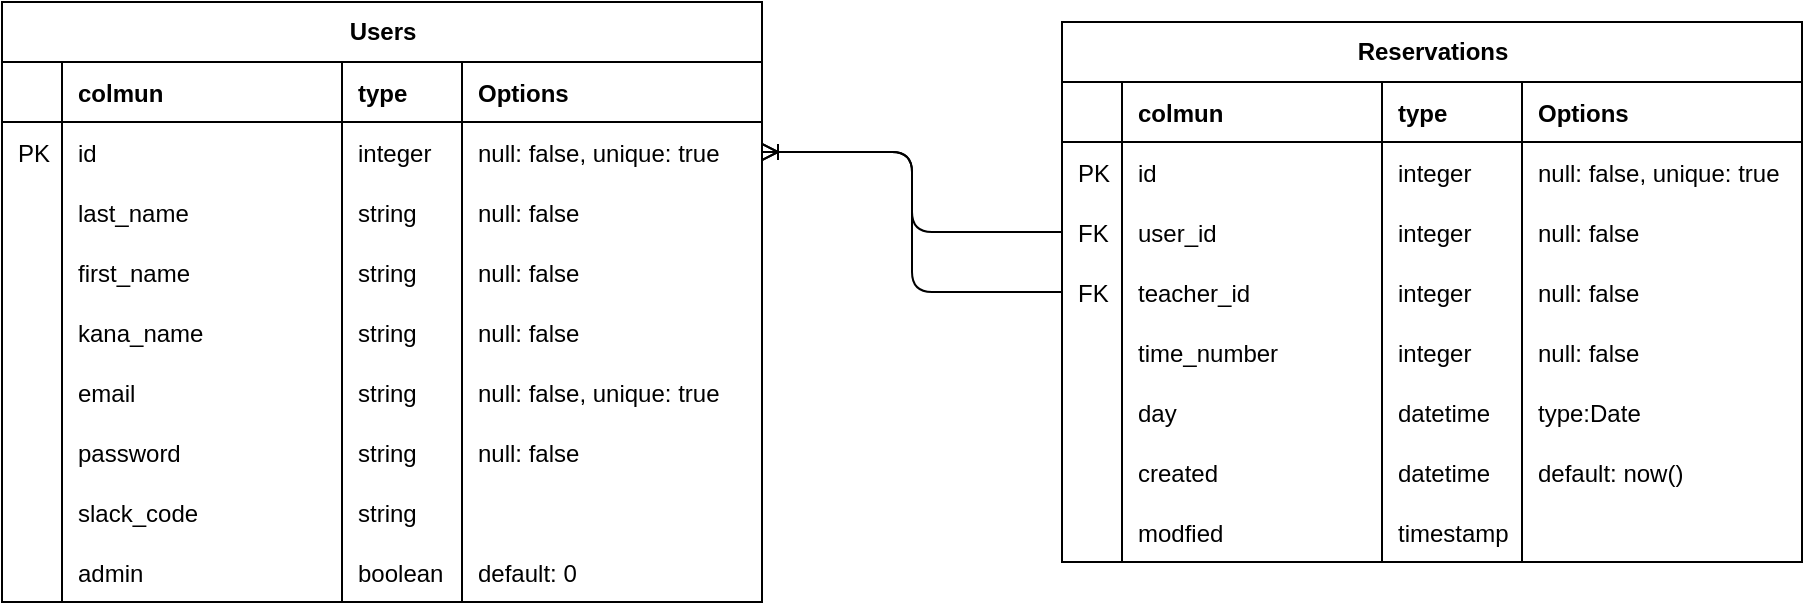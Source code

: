 <mxfile version="20.3.0" type="device"><diagram id="R2lEEEUBdFMjLlhIrx00" name="Page-1"><mxGraphModel dx="996" dy="674" grid="1" gridSize="10" guides="1" tooltips="1" connect="1" arrows="1" fold="1" page="1" pageScale="1" pageWidth="1100" pageHeight="850" math="0" shadow="0" extFonts="Permanent Marker^https://fonts.googleapis.com/css?family=Permanent+Marker"><root><mxCell id="0"/><mxCell id="1" parent="0"/><mxCell id="9zkHAo0U01--tT_nsvhs-4" value="Users" style="shape=table;startSize=30;container=1;collapsible=1;childLayout=tableLayout;fixedRows=1;rowLines=0;fontStyle=1;align=center;resizeLast=1;html=1;direction=east;" parent="1" vertex="1"><mxGeometry x="120" y="30" width="380" height="300" as="geometry"><mxRectangle x="380" y="440" width="60" height="30" as="alternateBounds"/></mxGeometry></mxCell><mxCell id="9zkHAo0U01--tT_nsvhs-8" value="" style="shape=partialRectangle;collapsible=0;dropTarget=0;pointerEvents=0;fillColor=none;top=0;left=0;bottom=1;right=0;points=[[0,0.5],[1,0.5]];portConstraint=eastwest;" parent="9zkHAo0U01--tT_nsvhs-4" vertex="1"><mxGeometry y="30" width="380" height="30" as="geometry"/></mxCell><mxCell id="KC7AhWleOj4YjxLJDr-f-1" style="shape=partialRectangle;connectable=0;fillColor=none;top=0;left=0;bottom=0;right=0;align=left;spacingLeft=6;fontStyle=1;overflow=hidden;" parent="9zkHAo0U01--tT_nsvhs-8" vertex="1"><mxGeometry width="30" height="30" as="geometry"><mxRectangle width="30" height="30" as="alternateBounds"/></mxGeometry></mxCell><mxCell id="9zkHAo0U01--tT_nsvhs-39" value="colmun" style="shape=partialRectangle;connectable=0;fillColor=none;top=0;left=0;bottom=0;right=0;align=left;spacingLeft=6;fontStyle=1;overflow=hidden;" parent="9zkHAo0U01--tT_nsvhs-8" vertex="1"><mxGeometry x="30" width="140" height="30" as="geometry"><mxRectangle width="140" height="30" as="alternateBounds"/></mxGeometry></mxCell><mxCell id="9zkHAo0U01--tT_nsvhs-36" value="type" style="shape=partialRectangle;connectable=0;fillColor=none;top=0;left=0;bottom=0;right=0;align=left;spacingLeft=6;fontStyle=1;overflow=hidden;" parent="9zkHAo0U01--tT_nsvhs-8" vertex="1"><mxGeometry x="170" width="60.0" height="30" as="geometry"><mxRectangle width="60.0" height="30" as="alternateBounds"/></mxGeometry></mxCell><mxCell id="9zkHAo0U01--tT_nsvhs-10" value="Options" style="shape=partialRectangle;connectable=0;fillColor=none;top=0;left=0;bottom=0;right=0;align=left;spacingLeft=6;fontStyle=1;overflow=hidden;" parent="9zkHAo0U01--tT_nsvhs-8" vertex="1"><mxGeometry x="230.0" width="150.0" height="30" as="geometry"><mxRectangle width="150.0" height="30" as="alternateBounds"/></mxGeometry></mxCell><mxCell id="9zkHAo0U01--tT_nsvhs-11" value="" style="shape=partialRectangle;collapsible=0;dropTarget=0;pointerEvents=0;fillColor=none;top=0;left=0;bottom=0;right=0;points=[[0,0.5],[1,0.5]];portConstraint=eastwest;" parent="9zkHAo0U01--tT_nsvhs-4" vertex="1"><mxGeometry y="60" width="380" height="30" as="geometry"/></mxCell><mxCell id="KC7AhWleOj4YjxLJDr-f-2" value="PK" style="shape=partialRectangle;connectable=0;fillColor=none;top=0;left=0;bottom=0;right=0;align=left;spacingLeft=6;overflow=hidden;" parent="9zkHAo0U01--tT_nsvhs-11" vertex="1"><mxGeometry width="30" height="30" as="geometry"><mxRectangle width="30" height="30" as="alternateBounds"/></mxGeometry></mxCell><mxCell id="9zkHAo0U01--tT_nsvhs-40" value="id" style="shape=partialRectangle;connectable=0;fillColor=none;top=0;left=0;bottom=0;right=0;align=left;spacingLeft=6;overflow=hidden;" parent="9zkHAo0U01--tT_nsvhs-11" vertex="1"><mxGeometry x="30" width="140" height="30" as="geometry"><mxRectangle width="140" height="30" as="alternateBounds"/></mxGeometry></mxCell><mxCell id="9zkHAo0U01--tT_nsvhs-37" value="integer" style="shape=partialRectangle;connectable=0;fillColor=none;top=0;left=0;bottom=0;right=0;align=left;spacingLeft=6;overflow=hidden;" parent="9zkHAo0U01--tT_nsvhs-11" vertex="1"><mxGeometry x="170" width="60.0" height="30" as="geometry"><mxRectangle width="60.0" height="30" as="alternateBounds"/></mxGeometry></mxCell><mxCell id="9zkHAo0U01--tT_nsvhs-13" value="null: false, unique: true" style="shape=partialRectangle;connectable=0;fillColor=none;top=0;left=0;bottom=0;right=0;align=left;spacingLeft=6;overflow=hidden;" parent="9zkHAo0U01--tT_nsvhs-11" vertex="1"><mxGeometry x="230.0" width="150.0" height="30" as="geometry"><mxRectangle width="150.0" height="30" as="alternateBounds"/></mxGeometry></mxCell><mxCell id="9zkHAo0U01--tT_nsvhs-14" value="" style="shape=partialRectangle;collapsible=0;dropTarget=0;pointerEvents=0;fillColor=none;top=0;left=0;bottom=0;right=0;points=[[0,0.5],[1,0.5]];portConstraint=eastwest;" parent="9zkHAo0U01--tT_nsvhs-4" vertex="1"><mxGeometry y="90" width="380" height="30" as="geometry"/></mxCell><mxCell id="KC7AhWleOj4YjxLJDr-f-3" style="shape=partialRectangle;connectable=0;fillColor=none;top=0;left=0;bottom=0;right=0;align=left;spacingLeft=6;overflow=hidden;" parent="9zkHAo0U01--tT_nsvhs-14" vertex="1"><mxGeometry width="30" height="30" as="geometry"><mxRectangle width="30" height="30" as="alternateBounds"/></mxGeometry></mxCell><mxCell id="9zkHAo0U01--tT_nsvhs-41" value="last_name" style="shape=partialRectangle;connectable=0;fillColor=none;top=0;left=0;bottom=0;right=0;align=left;spacingLeft=6;overflow=hidden;" parent="9zkHAo0U01--tT_nsvhs-14" vertex="1"><mxGeometry x="30" width="140" height="30" as="geometry"><mxRectangle width="140" height="30" as="alternateBounds"/></mxGeometry></mxCell><mxCell id="9zkHAo0U01--tT_nsvhs-38" value="string" style="shape=partialRectangle;connectable=0;fillColor=none;top=0;left=0;bottom=0;right=0;align=left;spacingLeft=6;overflow=hidden;" parent="9zkHAo0U01--tT_nsvhs-14" vertex="1"><mxGeometry x="170" width="60.0" height="30" as="geometry"><mxRectangle width="60.0" height="30" as="alternateBounds"/></mxGeometry></mxCell><mxCell id="9zkHAo0U01--tT_nsvhs-16" value="null: false" style="shape=partialRectangle;connectable=0;fillColor=none;top=0;left=0;bottom=0;right=0;align=left;spacingLeft=6;overflow=hidden;" parent="9zkHAo0U01--tT_nsvhs-14" vertex="1"><mxGeometry x="230.0" width="150.0" height="30" as="geometry"><mxRectangle width="150.0" height="30" as="alternateBounds"/></mxGeometry></mxCell><mxCell id="9zkHAo0U01--tT_nsvhs-85" style="shape=partialRectangle;collapsible=0;dropTarget=0;pointerEvents=0;fillColor=none;top=0;left=0;bottom=0;right=0;points=[[0,0.5],[1,0.5]];portConstraint=eastwest;" parent="9zkHAo0U01--tT_nsvhs-4" vertex="1"><mxGeometry y="120" width="380" height="30" as="geometry"/></mxCell><mxCell id="KC7AhWleOj4YjxLJDr-f-6" style="shape=partialRectangle;connectable=0;fillColor=none;top=0;left=0;bottom=0;right=0;align=left;spacingLeft=6;overflow=hidden;" parent="9zkHAo0U01--tT_nsvhs-85" vertex="1"><mxGeometry width="30" height="30" as="geometry"><mxRectangle width="30" height="30" as="alternateBounds"/></mxGeometry></mxCell><mxCell id="9zkHAo0U01--tT_nsvhs-86" value="first_name" style="shape=partialRectangle;connectable=0;fillColor=none;top=0;left=0;bottom=0;right=0;align=left;spacingLeft=6;overflow=hidden;" parent="9zkHAo0U01--tT_nsvhs-85" vertex="1"><mxGeometry x="30" width="140" height="30" as="geometry"><mxRectangle width="140" height="30" as="alternateBounds"/></mxGeometry></mxCell><mxCell id="9zkHAo0U01--tT_nsvhs-87" value="string" style="shape=partialRectangle;connectable=0;fillColor=none;top=0;left=0;bottom=0;right=0;align=left;spacingLeft=6;overflow=hidden;" parent="9zkHAo0U01--tT_nsvhs-85" vertex="1"><mxGeometry x="170" width="60.0" height="30" as="geometry"><mxRectangle width="60.0" height="30" as="alternateBounds"/></mxGeometry></mxCell><mxCell id="9zkHAo0U01--tT_nsvhs-88" value="null: false" style="shape=partialRectangle;connectable=0;fillColor=none;top=0;left=0;bottom=0;right=0;align=left;spacingLeft=6;overflow=hidden;" parent="9zkHAo0U01--tT_nsvhs-85" vertex="1"><mxGeometry x="230.0" width="150.0" height="30" as="geometry"><mxRectangle width="150.0" height="30" as="alternateBounds"/></mxGeometry></mxCell><mxCell id="_vR3nj1laZdZThRFA7n--1" style="shape=partialRectangle;collapsible=0;dropTarget=0;pointerEvents=0;fillColor=none;top=0;left=0;bottom=0;right=0;points=[[0,0.5],[1,0.5]];portConstraint=eastwest;" vertex="1" parent="9zkHAo0U01--tT_nsvhs-4"><mxGeometry y="150" width="380" height="30" as="geometry"/></mxCell><mxCell id="_vR3nj1laZdZThRFA7n--2" style="shape=partialRectangle;connectable=0;fillColor=none;top=0;left=0;bottom=0;right=0;align=left;spacingLeft=6;overflow=hidden;" vertex="1" parent="_vR3nj1laZdZThRFA7n--1"><mxGeometry width="30" height="30" as="geometry"><mxRectangle width="30" height="30" as="alternateBounds"/></mxGeometry></mxCell><mxCell id="_vR3nj1laZdZThRFA7n--3" value="kana_name" style="shape=partialRectangle;connectable=0;fillColor=none;top=0;left=0;bottom=0;right=0;align=left;spacingLeft=6;overflow=hidden;" vertex="1" parent="_vR3nj1laZdZThRFA7n--1"><mxGeometry x="30" width="140" height="30" as="geometry"><mxRectangle width="140" height="30" as="alternateBounds"/></mxGeometry></mxCell><mxCell id="_vR3nj1laZdZThRFA7n--4" value="string" style="shape=partialRectangle;connectable=0;fillColor=none;top=0;left=0;bottom=0;right=0;align=left;spacingLeft=6;overflow=hidden;" vertex="1" parent="_vR3nj1laZdZThRFA7n--1"><mxGeometry x="170" width="60.0" height="30" as="geometry"><mxRectangle width="60.0" height="30" as="alternateBounds"/></mxGeometry></mxCell><mxCell id="_vR3nj1laZdZThRFA7n--5" value="null: false" style="shape=partialRectangle;connectable=0;fillColor=none;top=0;left=0;bottom=0;right=0;align=left;spacingLeft=6;overflow=hidden;" vertex="1" parent="_vR3nj1laZdZThRFA7n--1"><mxGeometry x="230.0" width="150.0" height="30" as="geometry"><mxRectangle width="150.0" height="30" as="alternateBounds"/></mxGeometry></mxCell><mxCell id="9zkHAo0U01--tT_nsvhs-42" style="shape=partialRectangle;collapsible=0;dropTarget=0;pointerEvents=0;fillColor=none;top=0;left=0;bottom=0;right=0;points=[[0,0.5],[1,0.5]];portConstraint=eastwest;" parent="9zkHAo0U01--tT_nsvhs-4" vertex="1"><mxGeometry y="180" width="380" height="30" as="geometry"/></mxCell><mxCell id="KC7AhWleOj4YjxLJDr-f-4" style="shape=partialRectangle;connectable=0;fillColor=none;top=0;left=0;bottom=0;right=0;align=left;spacingLeft=6;overflow=hidden;" parent="9zkHAo0U01--tT_nsvhs-42" vertex="1"><mxGeometry width="30" height="30" as="geometry"><mxRectangle width="30" height="30" as="alternateBounds"/></mxGeometry></mxCell><mxCell id="9zkHAo0U01--tT_nsvhs-43" value="email" style="shape=partialRectangle;connectable=0;fillColor=none;top=0;left=0;bottom=0;right=0;align=left;spacingLeft=6;overflow=hidden;" parent="9zkHAo0U01--tT_nsvhs-42" vertex="1"><mxGeometry x="30" width="140" height="30" as="geometry"><mxRectangle width="140" height="30" as="alternateBounds"/></mxGeometry></mxCell><mxCell id="9zkHAo0U01--tT_nsvhs-44" value="string" style="shape=partialRectangle;connectable=0;fillColor=none;top=0;left=0;bottom=0;right=0;align=left;spacingLeft=6;overflow=hidden;" parent="9zkHAo0U01--tT_nsvhs-42" vertex="1"><mxGeometry x="170" width="60.0" height="30" as="geometry"><mxRectangle width="60.0" height="30" as="alternateBounds"/></mxGeometry></mxCell><mxCell id="9zkHAo0U01--tT_nsvhs-45" value="null: false, unique: true" style="shape=partialRectangle;connectable=0;fillColor=none;top=0;left=0;bottom=0;right=0;align=left;spacingLeft=6;overflow=hidden;" parent="9zkHAo0U01--tT_nsvhs-42" vertex="1"><mxGeometry x="230.0" width="150.0" height="30" as="geometry"><mxRectangle width="150.0" height="30" as="alternateBounds"/></mxGeometry></mxCell><mxCell id="zjjQds_pK1CLp4a7ONkw-80" style="shape=partialRectangle;collapsible=0;dropTarget=0;pointerEvents=0;fillColor=none;top=0;left=0;bottom=0;right=0;points=[[0,0.5],[1,0.5]];portConstraint=eastwest;" parent="9zkHAo0U01--tT_nsvhs-4" vertex="1"><mxGeometry y="210" width="380" height="30" as="geometry"/></mxCell><mxCell id="zjjQds_pK1CLp4a7ONkw-81" style="shape=partialRectangle;connectable=0;fillColor=none;top=0;left=0;bottom=0;right=0;align=left;spacingLeft=6;overflow=hidden;" parent="zjjQds_pK1CLp4a7ONkw-80" vertex="1"><mxGeometry width="30" height="30" as="geometry"><mxRectangle width="30" height="30" as="alternateBounds"/></mxGeometry></mxCell><mxCell id="zjjQds_pK1CLp4a7ONkw-82" value="password" style="shape=partialRectangle;connectable=0;fillColor=none;top=0;left=0;bottom=0;right=0;align=left;spacingLeft=6;overflow=hidden;" parent="zjjQds_pK1CLp4a7ONkw-80" vertex="1"><mxGeometry x="30" width="140" height="30" as="geometry"><mxRectangle width="140" height="30" as="alternateBounds"/></mxGeometry></mxCell><mxCell id="zjjQds_pK1CLp4a7ONkw-83" value="string" style="shape=partialRectangle;connectable=0;fillColor=none;top=0;left=0;bottom=0;right=0;align=left;spacingLeft=6;overflow=hidden;" parent="zjjQds_pK1CLp4a7ONkw-80" vertex="1"><mxGeometry x="170" width="60.0" height="30" as="geometry"><mxRectangle width="60.0" height="30" as="alternateBounds"/></mxGeometry></mxCell><mxCell id="zjjQds_pK1CLp4a7ONkw-84" value="null: false" style="shape=partialRectangle;connectable=0;fillColor=none;top=0;left=0;bottom=0;right=0;align=left;spacingLeft=6;overflow=hidden;" parent="zjjQds_pK1CLp4a7ONkw-80" vertex="1"><mxGeometry x="230.0" width="150.0" height="30" as="geometry"><mxRectangle width="150.0" height="30" as="alternateBounds"/></mxGeometry></mxCell><mxCell id="9zkHAo0U01--tT_nsvhs-207" style="shape=partialRectangle;collapsible=0;dropTarget=0;pointerEvents=0;fillColor=none;top=0;left=0;bottom=0;right=0;points=[[0,0.5],[1,0.5]];portConstraint=eastwest;" parent="9zkHAo0U01--tT_nsvhs-4" vertex="1"><mxGeometry y="240" width="380" height="30" as="geometry"/></mxCell><mxCell id="KC7AhWleOj4YjxLJDr-f-7" style="shape=partialRectangle;connectable=0;fillColor=none;top=0;left=0;bottom=0;right=0;align=left;spacingLeft=6;overflow=hidden;" parent="9zkHAo0U01--tT_nsvhs-207" vertex="1"><mxGeometry width="30" height="30" as="geometry"><mxRectangle width="30" height="30" as="alternateBounds"/></mxGeometry></mxCell><mxCell id="9zkHAo0U01--tT_nsvhs-208" value="slack_code" style="shape=partialRectangle;connectable=0;fillColor=none;top=0;left=0;bottom=0;right=0;align=left;spacingLeft=6;overflow=hidden;" parent="9zkHAo0U01--tT_nsvhs-207" vertex="1"><mxGeometry x="30" width="140" height="30" as="geometry"><mxRectangle width="140" height="30" as="alternateBounds"/></mxGeometry></mxCell><mxCell id="9zkHAo0U01--tT_nsvhs-209" value="string" style="shape=partialRectangle;connectable=0;fillColor=none;top=0;left=0;bottom=0;right=0;align=left;spacingLeft=6;overflow=hidden;" parent="9zkHAo0U01--tT_nsvhs-207" vertex="1"><mxGeometry x="170" width="60.0" height="30" as="geometry"><mxRectangle width="60.0" height="30" as="alternateBounds"/></mxGeometry></mxCell><mxCell id="9zkHAo0U01--tT_nsvhs-210" value="" style="shape=partialRectangle;connectable=0;fillColor=none;top=0;left=0;bottom=0;right=0;align=left;spacingLeft=6;overflow=hidden;" parent="9zkHAo0U01--tT_nsvhs-207" vertex="1"><mxGeometry x="230.0" width="150.0" height="30" as="geometry"><mxRectangle width="150.0" height="30" as="alternateBounds"/></mxGeometry></mxCell><mxCell id="iSFHr6bcERjbWos21N-J-1" style="shape=partialRectangle;collapsible=0;dropTarget=0;pointerEvents=0;fillColor=none;top=0;left=0;bottom=0;right=0;points=[[0,0.5],[1,0.5]];portConstraint=eastwest;" parent="9zkHAo0U01--tT_nsvhs-4" vertex="1"><mxGeometry y="270" width="380" height="30" as="geometry"/></mxCell><mxCell id="KC7AhWleOj4YjxLJDr-f-8" style="shape=partialRectangle;connectable=0;fillColor=none;top=0;left=0;bottom=0;right=0;align=left;spacingLeft=6;overflow=hidden;" parent="iSFHr6bcERjbWos21N-J-1" vertex="1"><mxGeometry width="30" height="30" as="geometry"><mxRectangle width="30" height="30" as="alternateBounds"/></mxGeometry></mxCell><mxCell id="iSFHr6bcERjbWos21N-J-2" value="admin" style="shape=partialRectangle;connectable=0;fillColor=none;top=0;left=0;bottom=0;right=0;align=left;spacingLeft=6;overflow=hidden;" parent="iSFHr6bcERjbWos21N-J-1" vertex="1"><mxGeometry x="30" width="140" height="30" as="geometry"><mxRectangle width="140" height="30" as="alternateBounds"/></mxGeometry></mxCell><mxCell id="iSFHr6bcERjbWos21N-J-3" value="boolean" style="shape=partialRectangle;connectable=0;fillColor=none;top=0;left=0;bottom=0;right=0;align=left;spacingLeft=6;overflow=hidden;" parent="iSFHr6bcERjbWos21N-J-1" vertex="1"><mxGeometry x="170" width="60.0" height="30" as="geometry"><mxRectangle width="60.0" height="30" as="alternateBounds"/></mxGeometry></mxCell><mxCell id="iSFHr6bcERjbWos21N-J-4" value="default: 0" style="shape=partialRectangle;connectable=0;fillColor=none;top=0;left=0;bottom=0;right=0;align=left;spacingLeft=6;overflow=hidden;" parent="iSFHr6bcERjbWos21N-J-1" vertex="1"><mxGeometry x="230.0" width="150.0" height="30" as="geometry"><mxRectangle width="150.0" height="30" as="alternateBounds"/></mxGeometry></mxCell><mxCell id="9zkHAo0U01--tT_nsvhs-114" value="Reservation&lt;span style=&quot;background-color: initial;&quot;&gt;s&lt;/span&gt;" style="shape=table;startSize=30;container=1;collapsible=1;childLayout=tableLayout;fixedRows=1;rowLines=0;fontStyle=1;align=center;resizeLast=1;html=1;direction=east;" parent="1" vertex="1"><mxGeometry x="650" y="40" width="370" height="270" as="geometry"><mxRectangle x="380" y="440" width="60" height="30" as="alternateBounds"/></mxGeometry></mxCell><mxCell id="9zkHAo0U01--tT_nsvhs-115" value="" style="shape=partialRectangle;collapsible=0;dropTarget=0;pointerEvents=0;fillColor=none;top=0;left=0;bottom=1;right=0;points=[[0,0.5],[1,0.5]];portConstraint=eastwest;" parent="9zkHAo0U01--tT_nsvhs-114" vertex="1"><mxGeometry y="30" width="370" height="30" as="geometry"/></mxCell><mxCell id="KC7AhWleOj4YjxLJDr-f-12" style="shape=partialRectangle;connectable=0;fillColor=none;top=0;left=0;bottom=0;right=0;align=left;spacingLeft=6;fontStyle=1;overflow=hidden;" parent="9zkHAo0U01--tT_nsvhs-115" vertex="1"><mxGeometry width="30" height="30" as="geometry"><mxRectangle width="30" height="30" as="alternateBounds"/></mxGeometry></mxCell><mxCell id="9zkHAo0U01--tT_nsvhs-116" value="colmun" style="shape=partialRectangle;connectable=0;fillColor=none;top=0;left=0;bottom=0;right=0;align=left;spacingLeft=6;fontStyle=1;overflow=hidden;" parent="9zkHAo0U01--tT_nsvhs-115" vertex="1"><mxGeometry x="30" width="130" height="30" as="geometry"><mxRectangle width="130" height="30" as="alternateBounds"/></mxGeometry></mxCell><mxCell id="9zkHAo0U01--tT_nsvhs-117" value="type" style="shape=partialRectangle;connectable=0;fillColor=none;top=0;left=0;bottom=0;right=0;align=left;spacingLeft=6;fontStyle=1;overflow=hidden;" parent="9zkHAo0U01--tT_nsvhs-115" vertex="1"><mxGeometry x="160" width="70" height="30" as="geometry"><mxRectangle width="70" height="30" as="alternateBounds"/></mxGeometry></mxCell><mxCell id="9zkHAo0U01--tT_nsvhs-118" value="Options" style="shape=partialRectangle;connectable=0;fillColor=none;top=0;left=0;bottom=0;right=0;align=left;spacingLeft=6;fontStyle=1;overflow=hidden;" parent="9zkHAo0U01--tT_nsvhs-115" vertex="1"><mxGeometry x="230" width="140" height="30" as="geometry"><mxRectangle width="140" height="30" as="alternateBounds"/></mxGeometry></mxCell><mxCell id="9zkHAo0U01--tT_nsvhs-119" value="" style="shape=partialRectangle;collapsible=0;dropTarget=0;pointerEvents=0;fillColor=none;top=0;left=0;bottom=0;right=0;points=[[0,0.5],[1,0.5]];portConstraint=eastwest;" parent="9zkHAo0U01--tT_nsvhs-114" vertex="1"><mxGeometry y="60" width="370" height="30" as="geometry"/></mxCell><mxCell id="KC7AhWleOj4YjxLJDr-f-13" value="PK" style="shape=partialRectangle;connectable=0;fillColor=none;top=0;left=0;bottom=0;right=0;align=left;spacingLeft=6;overflow=hidden;" parent="9zkHAo0U01--tT_nsvhs-119" vertex="1"><mxGeometry width="30" height="30" as="geometry"><mxRectangle width="30" height="30" as="alternateBounds"/></mxGeometry></mxCell><mxCell id="9zkHAo0U01--tT_nsvhs-120" value="id" style="shape=partialRectangle;connectable=0;fillColor=none;top=0;left=0;bottom=0;right=0;align=left;spacingLeft=6;overflow=hidden;" parent="9zkHAo0U01--tT_nsvhs-119" vertex="1"><mxGeometry x="30" width="130" height="30" as="geometry"><mxRectangle width="130" height="30" as="alternateBounds"/></mxGeometry></mxCell><mxCell id="9zkHAo0U01--tT_nsvhs-121" value="integer" style="shape=partialRectangle;connectable=0;fillColor=none;top=0;left=0;bottom=0;right=0;align=left;spacingLeft=6;overflow=hidden;" parent="9zkHAo0U01--tT_nsvhs-119" vertex="1"><mxGeometry x="160" width="70" height="30" as="geometry"><mxRectangle width="70" height="30" as="alternateBounds"/></mxGeometry></mxCell><mxCell id="9zkHAo0U01--tT_nsvhs-122" value="null: false, unique: true" style="shape=partialRectangle;connectable=0;fillColor=none;top=0;left=0;bottom=0;right=0;align=left;spacingLeft=6;overflow=hidden;" parent="9zkHAo0U01--tT_nsvhs-119" vertex="1"><mxGeometry x="230" width="140" height="30" as="geometry"><mxRectangle width="140" height="30" as="alternateBounds"/></mxGeometry></mxCell><mxCell id="9zkHAo0U01--tT_nsvhs-123" value="" style="shape=partialRectangle;collapsible=0;dropTarget=0;pointerEvents=0;fillColor=none;top=0;left=0;bottom=0;right=0;points=[[0,0.5],[1,0.5]];portConstraint=eastwest;" parent="9zkHAo0U01--tT_nsvhs-114" vertex="1"><mxGeometry y="90" width="370" height="30" as="geometry"/></mxCell><mxCell id="KC7AhWleOj4YjxLJDr-f-14" value="FK" style="shape=partialRectangle;connectable=0;fillColor=none;top=0;left=0;bottom=0;right=0;align=left;spacingLeft=6;overflow=hidden;" parent="9zkHAo0U01--tT_nsvhs-123" vertex="1"><mxGeometry width="30" height="30" as="geometry"><mxRectangle width="30" height="30" as="alternateBounds"/></mxGeometry></mxCell><mxCell id="9zkHAo0U01--tT_nsvhs-124" value="user_id" style="shape=partialRectangle;connectable=0;fillColor=none;top=0;left=0;bottom=0;right=0;align=left;spacingLeft=6;overflow=hidden;" parent="9zkHAo0U01--tT_nsvhs-123" vertex="1"><mxGeometry x="30" width="130" height="30" as="geometry"><mxRectangle width="130" height="30" as="alternateBounds"/></mxGeometry></mxCell><mxCell id="9zkHAo0U01--tT_nsvhs-125" value="integer" style="shape=partialRectangle;connectable=0;fillColor=none;top=0;left=0;bottom=0;right=0;align=left;spacingLeft=6;overflow=hidden;" parent="9zkHAo0U01--tT_nsvhs-123" vertex="1"><mxGeometry x="160" width="70" height="30" as="geometry"><mxRectangle width="70" height="30" as="alternateBounds"/></mxGeometry></mxCell><mxCell id="9zkHAo0U01--tT_nsvhs-126" value="null: false" style="shape=partialRectangle;connectable=0;fillColor=none;top=0;left=0;bottom=0;right=0;align=left;spacingLeft=6;overflow=hidden;" parent="9zkHAo0U01--tT_nsvhs-123" vertex="1"><mxGeometry x="230" width="140" height="30" as="geometry"><mxRectangle width="140" height="30" as="alternateBounds"/></mxGeometry></mxCell><mxCell id="9zkHAo0U01--tT_nsvhs-127" style="shape=partialRectangle;collapsible=0;dropTarget=0;pointerEvents=0;fillColor=none;top=0;left=0;bottom=0;right=0;points=[[0,0.5],[1,0.5]];portConstraint=eastwest;" parent="9zkHAo0U01--tT_nsvhs-114" vertex="1"><mxGeometry y="120" width="370" height="30" as="geometry"/></mxCell><mxCell id="KC7AhWleOj4YjxLJDr-f-15" value="FK" style="shape=partialRectangle;connectable=0;fillColor=none;top=0;left=0;bottom=0;right=0;align=left;spacingLeft=6;overflow=hidden;" parent="9zkHAo0U01--tT_nsvhs-127" vertex="1"><mxGeometry width="30" height="30" as="geometry"><mxRectangle width="30" height="30" as="alternateBounds"/></mxGeometry></mxCell><mxCell id="9zkHAo0U01--tT_nsvhs-128" value="teacher_id" style="shape=partialRectangle;connectable=0;fillColor=none;top=0;left=0;bottom=0;right=0;align=left;spacingLeft=6;overflow=hidden;" parent="9zkHAo0U01--tT_nsvhs-127" vertex="1"><mxGeometry x="30" width="130" height="30" as="geometry"><mxRectangle width="130" height="30" as="alternateBounds"/></mxGeometry></mxCell><mxCell id="9zkHAo0U01--tT_nsvhs-129" value="integer" style="shape=partialRectangle;connectable=0;fillColor=none;top=0;left=0;bottom=0;right=0;align=left;spacingLeft=6;overflow=hidden;" parent="9zkHAo0U01--tT_nsvhs-127" vertex="1"><mxGeometry x="160" width="70" height="30" as="geometry"><mxRectangle width="70" height="30" as="alternateBounds"/></mxGeometry></mxCell><mxCell id="9zkHAo0U01--tT_nsvhs-130" value="null: false" style="shape=partialRectangle;connectable=0;fillColor=none;top=0;left=0;bottom=0;right=0;align=left;spacingLeft=6;overflow=hidden;" parent="9zkHAo0U01--tT_nsvhs-127" vertex="1"><mxGeometry x="230" width="140" height="30" as="geometry"><mxRectangle width="140" height="30" as="alternateBounds"/></mxGeometry></mxCell><mxCell id="_vR3nj1laZdZThRFA7n--28" style="shape=partialRectangle;collapsible=0;dropTarget=0;pointerEvents=0;fillColor=none;top=0;left=0;bottom=0;right=0;points=[[0,0.5],[1,0.5]];portConstraint=eastwest;" vertex="1" parent="9zkHAo0U01--tT_nsvhs-114"><mxGeometry y="150" width="370" height="30" as="geometry"/></mxCell><mxCell id="_vR3nj1laZdZThRFA7n--29" value="" style="shape=partialRectangle;connectable=0;fillColor=none;top=0;left=0;bottom=0;right=0;align=left;spacingLeft=6;overflow=hidden;" vertex="1" parent="_vR3nj1laZdZThRFA7n--28"><mxGeometry width="30" height="30" as="geometry"><mxRectangle width="30" height="30" as="alternateBounds"/></mxGeometry></mxCell><mxCell id="_vR3nj1laZdZThRFA7n--30" value="time_number" style="shape=partialRectangle;connectable=0;fillColor=none;top=0;left=0;bottom=0;right=0;align=left;spacingLeft=6;overflow=hidden;" vertex="1" parent="_vR3nj1laZdZThRFA7n--28"><mxGeometry x="30" width="130" height="30" as="geometry"><mxRectangle width="130" height="30" as="alternateBounds"/></mxGeometry></mxCell><mxCell id="_vR3nj1laZdZThRFA7n--31" value="integer" style="shape=partialRectangle;connectable=0;fillColor=none;top=0;left=0;bottom=0;right=0;align=left;spacingLeft=6;overflow=hidden;" vertex="1" parent="_vR3nj1laZdZThRFA7n--28"><mxGeometry x="160" width="70" height="30" as="geometry"><mxRectangle width="70" height="30" as="alternateBounds"/></mxGeometry></mxCell><mxCell id="_vR3nj1laZdZThRFA7n--32" value="null: false" style="shape=partialRectangle;connectable=0;fillColor=none;top=0;left=0;bottom=0;right=0;align=left;spacingLeft=6;overflow=hidden;" vertex="1" parent="_vR3nj1laZdZThRFA7n--28"><mxGeometry x="230" width="140" height="30" as="geometry"><mxRectangle width="140" height="30" as="alternateBounds"/></mxGeometry></mxCell><mxCell id="_vR3nj1laZdZThRFA7n--33" style="shape=partialRectangle;collapsible=0;dropTarget=0;pointerEvents=0;fillColor=none;top=0;left=0;bottom=0;right=0;points=[[0,0.5],[1,0.5]];portConstraint=eastwest;" vertex="1" parent="9zkHAo0U01--tT_nsvhs-114"><mxGeometry y="180" width="370" height="30" as="geometry"/></mxCell><mxCell id="_vR3nj1laZdZThRFA7n--34" value="" style="shape=partialRectangle;connectable=0;fillColor=none;top=0;left=0;bottom=0;right=0;align=left;spacingLeft=6;overflow=hidden;" vertex="1" parent="_vR3nj1laZdZThRFA7n--33"><mxGeometry width="30" height="30" as="geometry"><mxRectangle width="30" height="30" as="alternateBounds"/></mxGeometry></mxCell><mxCell id="_vR3nj1laZdZThRFA7n--35" value="day" style="shape=partialRectangle;connectable=0;fillColor=none;top=0;left=0;bottom=0;right=0;align=left;spacingLeft=6;overflow=hidden;" vertex="1" parent="_vR3nj1laZdZThRFA7n--33"><mxGeometry x="30" width="130" height="30" as="geometry"><mxRectangle width="130" height="30" as="alternateBounds"/></mxGeometry></mxCell><mxCell id="_vR3nj1laZdZThRFA7n--36" value="datetime" style="shape=partialRectangle;connectable=0;fillColor=none;top=0;left=0;bottom=0;right=0;align=left;spacingLeft=6;overflow=hidden;" vertex="1" parent="_vR3nj1laZdZThRFA7n--33"><mxGeometry x="160" width="70" height="30" as="geometry"><mxRectangle width="70" height="30" as="alternateBounds"/></mxGeometry></mxCell><mxCell id="_vR3nj1laZdZThRFA7n--37" value="type:Date" style="shape=partialRectangle;connectable=0;fillColor=none;top=0;left=0;bottom=0;right=0;align=left;spacingLeft=6;overflow=hidden;" vertex="1" parent="_vR3nj1laZdZThRFA7n--33"><mxGeometry x="230" width="140" height="30" as="geometry"><mxRectangle width="140" height="30" as="alternateBounds"/></mxGeometry></mxCell><mxCell id="_vR3nj1laZdZThRFA7n--69" style="shape=partialRectangle;collapsible=0;dropTarget=0;pointerEvents=0;fillColor=none;top=0;left=0;bottom=0;right=0;points=[[0,0.5],[1,0.5]];portConstraint=eastwest;" vertex="1" parent="9zkHAo0U01--tT_nsvhs-114"><mxGeometry y="210" width="370" height="30" as="geometry"/></mxCell><mxCell id="_vR3nj1laZdZThRFA7n--70" value="" style="shape=partialRectangle;connectable=0;fillColor=none;top=0;left=0;bottom=0;right=0;align=left;spacingLeft=6;overflow=hidden;" vertex="1" parent="_vR3nj1laZdZThRFA7n--69"><mxGeometry width="30" height="30" as="geometry"><mxRectangle width="30" height="30" as="alternateBounds"/></mxGeometry></mxCell><mxCell id="_vR3nj1laZdZThRFA7n--71" value="created" style="shape=partialRectangle;connectable=0;fillColor=none;top=0;left=0;bottom=0;right=0;align=left;spacingLeft=6;overflow=hidden;" vertex="1" parent="_vR3nj1laZdZThRFA7n--69"><mxGeometry x="30" width="130" height="30" as="geometry"><mxRectangle width="130" height="30" as="alternateBounds"/></mxGeometry></mxCell><mxCell id="_vR3nj1laZdZThRFA7n--72" value="datetime" style="shape=partialRectangle;connectable=0;fillColor=none;top=0;left=0;bottom=0;right=0;align=left;spacingLeft=6;overflow=hidden;" vertex="1" parent="_vR3nj1laZdZThRFA7n--69"><mxGeometry x="160" width="70" height="30" as="geometry"><mxRectangle width="70" height="30" as="alternateBounds"/></mxGeometry></mxCell><mxCell id="_vR3nj1laZdZThRFA7n--73" value="default: now()" style="shape=partialRectangle;connectable=0;fillColor=none;top=0;left=0;bottom=0;right=0;align=left;spacingLeft=6;overflow=hidden;" vertex="1" parent="_vR3nj1laZdZThRFA7n--69"><mxGeometry x="230" width="140" height="30" as="geometry"><mxRectangle width="140" height="30" as="alternateBounds"/></mxGeometry></mxCell><mxCell id="_vR3nj1laZdZThRFA7n--74" style="shape=partialRectangle;collapsible=0;dropTarget=0;pointerEvents=0;fillColor=none;top=0;left=0;bottom=0;right=0;points=[[0,0.5],[1,0.5]];portConstraint=eastwest;" vertex="1" parent="9zkHAo0U01--tT_nsvhs-114"><mxGeometry y="240" width="370" height="30" as="geometry"/></mxCell><mxCell id="_vR3nj1laZdZThRFA7n--75" value="" style="shape=partialRectangle;connectable=0;fillColor=none;top=0;left=0;bottom=0;right=0;align=left;spacingLeft=6;overflow=hidden;" vertex="1" parent="_vR3nj1laZdZThRFA7n--74"><mxGeometry width="30" height="30" as="geometry"><mxRectangle width="30" height="30" as="alternateBounds"/></mxGeometry></mxCell><mxCell id="_vR3nj1laZdZThRFA7n--76" value="modfied" style="shape=partialRectangle;connectable=0;fillColor=none;top=0;left=0;bottom=0;right=0;align=left;spacingLeft=6;overflow=hidden;" vertex="1" parent="_vR3nj1laZdZThRFA7n--74"><mxGeometry x="30" width="130" height="30" as="geometry"><mxRectangle width="130" height="30" as="alternateBounds"/></mxGeometry></mxCell><mxCell id="_vR3nj1laZdZThRFA7n--77" value="timestamp" style="shape=partialRectangle;connectable=0;fillColor=none;top=0;left=0;bottom=0;right=0;align=left;spacingLeft=6;overflow=hidden;" vertex="1" parent="_vR3nj1laZdZThRFA7n--74"><mxGeometry x="160" width="70" height="30" as="geometry"><mxRectangle width="70" height="30" as="alternateBounds"/></mxGeometry></mxCell><mxCell id="_vR3nj1laZdZThRFA7n--78" value="" style="shape=partialRectangle;connectable=0;fillColor=none;top=0;left=0;bottom=0;right=0;align=left;spacingLeft=6;overflow=hidden;" vertex="1" parent="_vR3nj1laZdZThRFA7n--74"><mxGeometry x="230" width="140" height="30" as="geometry"><mxRectangle width="140" height="30" as="alternateBounds"/></mxGeometry></mxCell><mxCell id="mSa8Em2BACnRnfBzz1B8-144" value="" style="edgeStyle=orthogonalEdgeStyle;fontSize=12;html=1;endArrow=ERoneToMany;exitX=0;exitY=0.5;exitDx=0;exitDy=0;entryX=1;entryY=0.5;entryDx=0;entryDy=0;" parent="1" source="9zkHAo0U01--tT_nsvhs-123" target="9zkHAo0U01--tT_nsvhs-11" edge="1"><mxGeometry width="100" height="100" relative="1" as="geometry"><mxPoint x="409.56" y="360.48" as="sourcePoint"/><mxPoint x="770" y="710" as="targetPoint"/></mxGeometry></mxCell><mxCell id="_vR3nj1laZdZThRFA7n--6" value="" style="edgeStyle=orthogonalEdgeStyle;fontSize=12;html=1;endArrow=ERoneToMany;exitX=0;exitY=0.5;exitDx=0;exitDy=0;entryX=1;entryY=0.5;entryDx=0;entryDy=0;" edge="1" parent="1" source="9zkHAo0U01--tT_nsvhs-127" target="9zkHAo0U01--tT_nsvhs-11"><mxGeometry width="100" height="100" relative="1" as="geometry"><mxPoint x="660" y="175" as="sourcePoint"/><mxPoint x="510" y="115" as="targetPoint"/></mxGeometry></mxCell></root></mxGraphModel></diagram></mxfile>
